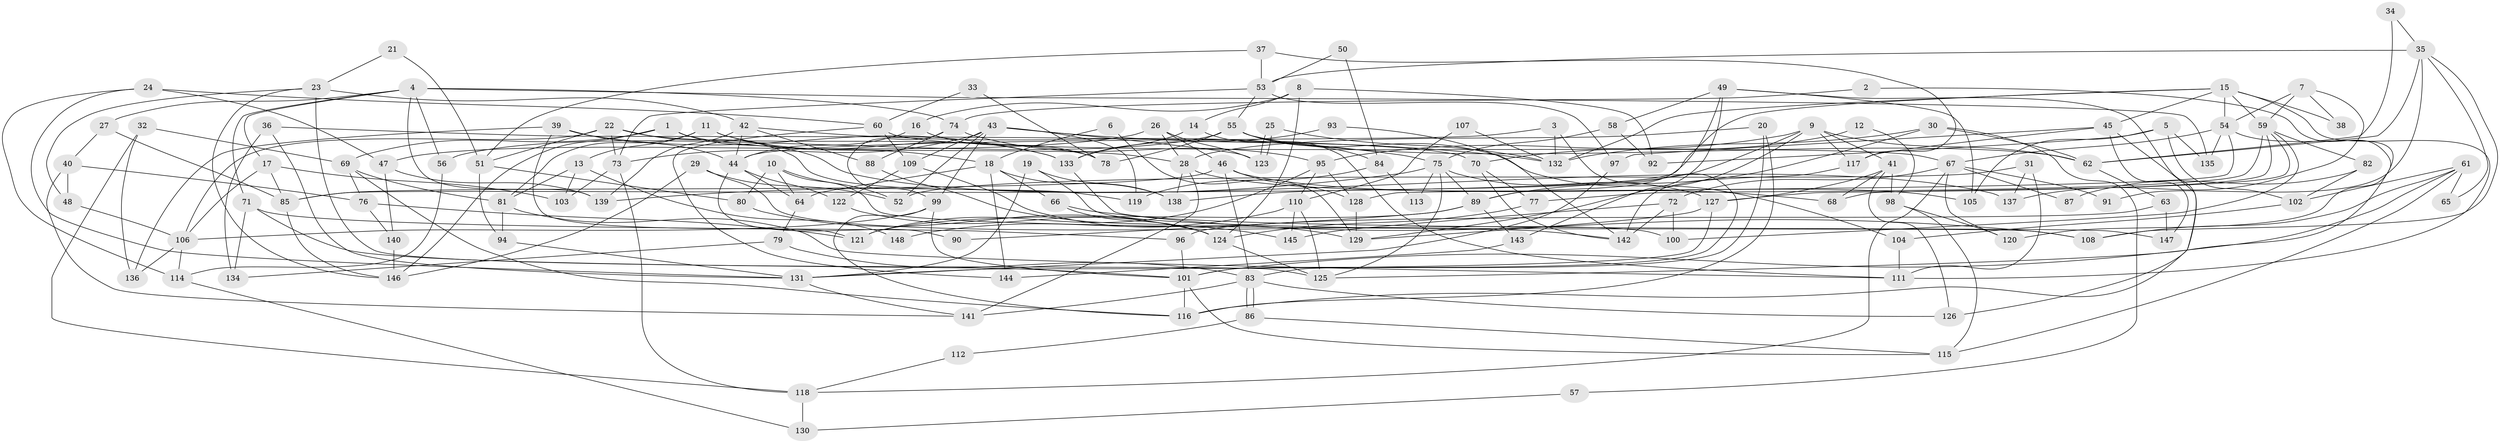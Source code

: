 // Generated by graph-tools (version 1.1) at 2025/02/03/09/25 03:02:06]
// undirected, 148 vertices, 296 edges
graph export_dot {
graph [start="1"]
  node [color=gray90,style=filled];
  1;
  2;
  3;
  4;
  5;
  6;
  7;
  8;
  9;
  10;
  11;
  12;
  13;
  14;
  15;
  16;
  17;
  18;
  19;
  20;
  21;
  22;
  23;
  24;
  25;
  26;
  27;
  28;
  29;
  30;
  31;
  32;
  33;
  34;
  35;
  36;
  37;
  38;
  39;
  40;
  41;
  42;
  43;
  44;
  45;
  46;
  47;
  48;
  49;
  50;
  51;
  52;
  53;
  54;
  55;
  56;
  57;
  58;
  59;
  60;
  61;
  62;
  63;
  64;
  65;
  66;
  67;
  68;
  69;
  70;
  71;
  72;
  73;
  74;
  75;
  76;
  77;
  78;
  79;
  80;
  81;
  82;
  83;
  84;
  85;
  86;
  87;
  88;
  89;
  90;
  91;
  92;
  93;
  94;
  95;
  96;
  97;
  98;
  99;
  100;
  101;
  102;
  103;
  104;
  105;
  106;
  107;
  108;
  109;
  110;
  111;
  112;
  113;
  114;
  115;
  116;
  117;
  118;
  119;
  120;
  121;
  122;
  123;
  124;
  125;
  126;
  127;
  128;
  129;
  130;
  131;
  132;
  133;
  134;
  135;
  136;
  137;
  138;
  139;
  140;
  141;
  142;
  143;
  144;
  145;
  146;
  147;
  148;
  1 -- 146;
  1 -- 28;
  1 -- 69;
  1 -- 137;
  2 -- 120;
  2 -- 74;
  3 -- 101;
  3 -- 132;
  3 -- 44;
  4 -- 74;
  4 -- 139;
  4 -- 17;
  4 -- 27;
  4 -- 56;
  4 -- 71;
  4 -- 135;
  5 -- 92;
  5 -- 105;
  5 -- 102;
  5 -- 135;
  6 -- 18;
  6 -- 129;
  7 -- 59;
  7 -- 54;
  7 -- 38;
  7 -- 137;
  8 -- 124;
  8 -- 16;
  8 -- 14;
  8 -- 92;
  9 -- 129;
  9 -- 95;
  9 -- 41;
  9 -- 62;
  9 -- 117;
  9 -- 138;
  10 -- 80;
  10 -- 52;
  10 -- 64;
  10 -- 108;
  11 -- 18;
  11 -- 81;
  11 -- 13;
  11 -- 133;
  12 -- 98;
  12 -- 70;
  13 -- 81;
  13 -- 103;
  13 -- 148;
  14 -- 111;
  14 -- 133;
  15 -- 45;
  15 -- 54;
  15 -- 38;
  15 -- 59;
  15 -- 85;
  15 -- 111;
  15 -- 132;
  16 -- 44;
  16 -- 78;
  17 -- 85;
  17 -- 103;
  17 -- 106;
  18 -- 64;
  18 -- 138;
  18 -- 66;
  18 -- 144;
  19 -- 131;
  19 -- 138;
  19 -- 142;
  20 -- 83;
  20 -- 116;
  20 -- 28;
  21 -- 23;
  21 -- 51;
  22 -- 51;
  22 -- 106;
  22 -- 73;
  22 -- 78;
  22 -- 119;
  23 -- 42;
  23 -- 48;
  23 -- 125;
  23 -- 146;
  24 -- 60;
  24 -- 47;
  24 -- 114;
  24 -- 131;
  25 -- 123;
  25 -- 123;
  25 -- 132;
  26 -- 46;
  26 -- 47;
  26 -- 28;
  26 -- 123;
  27 -- 40;
  27 -- 85;
  28 -- 68;
  28 -- 138;
  28 -- 141;
  29 -- 146;
  29 -- 52;
  29 -- 100;
  30 -- 132;
  30 -- 62;
  30 -- 57;
  30 -- 89;
  31 -- 111;
  31 -- 137;
  31 -- 52;
  32 -- 136;
  32 -- 69;
  32 -- 118;
  33 -- 78;
  33 -- 60;
  34 -- 35;
  34 -- 62;
  35 -- 108;
  35 -- 62;
  35 -- 53;
  35 -- 65;
  35 -- 91;
  36 -- 134;
  36 -- 131;
  36 -- 70;
  37 -- 117;
  37 -- 53;
  37 -- 51;
  39 -- 133;
  39 -- 121;
  39 -- 44;
  39 -- 136;
  40 -- 141;
  40 -- 76;
  40 -- 48;
  41 -- 68;
  41 -- 98;
  41 -- 126;
  41 -- 127;
  42 -- 75;
  42 -- 44;
  42 -- 88;
  42 -- 139;
  43 -- 123;
  43 -- 73;
  43 -- 52;
  43 -- 99;
  43 -- 109;
  43 -- 119;
  43 -- 132;
  44 -- 64;
  44 -- 90;
  44 -- 122;
  45 -- 117;
  45 -- 97;
  45 -- 116;
  45 -- 147;
  46 -- 83;
  46 -- 85;
  46 -- 105;
  46 -- 128;
  47 -- 139;
  47 -- 140;
  48 -- 106;
  49 -- 126;
  49 -- 143;
  49 -- 58;
  49 -- 89;
  49 -- 105;
  50 -- 84;
  50 -- 53;
  51 -- 94;
  51 -- 80;
  53 -- 73;
  53 -- 55;
  53 -- 97;
  54 -- 135;
  54 -- 125;
  54 -- 67;
  54 -- 128;
  55 -- 56;
  55 -- 62;
  55 -- 78;
  55 -- 84;
  55 -- 104;
  56 -- 114;
  57 -- 130;
  58 -- 75;
  58 -- 92;
  59 -- 127;
  59 -- 68;
  59 -- 77;
  59 -- 82;
  59 -- 100;
  60 -- 109;
  60 -- 67;
  60 -- 144;
  61 -- 108;
  61 -- 101;
  61 -- 65;
  61 -- 102;
  61 -- 115;
  62 -- 63;
  63 -- 147;
  63 -- 96;
  64 -- 79;
  66 -- 124;
  66 -- 108;
  67 -- 118;
  67 -- 72;
  67 -- 87;
  67 -- 91;
  67 -- 120;
  69 -- 116;
  69 -- 76;
  69 -- 81;
  70 -- 142;
  70 -- 77;
  71 -- 101;
  71 -- 96;
  71 -- 134;
  72 -- 100;
  72 -- 142;
  72 -- 145;
  73 -- 103;
  73 -- 118;
  74 -- 88;
  74 -- 99;
  74 -- 95;
  75 -- 89;
  75 -- 127;
  75 -- 113;
  75 -- 125;
  75 -- 139;
  76 -- 121;
  76 -- 140;
  77 -- 124;
  79 -- 83;
  79 -- 134;
  80 -- 124;
  81 -- 111;
  81 -- 94;
  82 -- 102;
  82 -- 87;
  83 -- 141;
  83 -- 86;
  83 -- 86;
  83 -- 126;
  84 -- 119;
  84 -- 113;
  85 -- 146;
  86 -- 115;
  86 -- 112;
  88 -- 145;
  89 -- 90;
  89 -- 121;
  89 -- 143;
  93 -- 142;
  93 -- 133;
  94 -- 131;
  95 -- 128;
  95 -- 110;
  95 -- 121;
  96 -- 101;
  97 -- 131;
  98 -- 115;
  98 -- 120;
  99 -- 116;
  99 -- 101;
  99 -- 106;
  101 -- 115;
  101 -- 116;
  102 -- 104;
  104 -- 111;
  106 -- 114;
  106 -- 136;
  107 -- 110;
  107 -- 132;
  109 -- 122;
  109 -- 129;
  110 -- 125;
  110 -- 145;
  110 -- 148;
  112 -- 118;
  114 -- 130;
  117 -- 142;
  118 -- 130;
  122 -- 124;
  124 -- 125;
  127 -- 129;
  127 -- 131;
  128 -- 129;
  131 -- 141;
  133 -- 147;
  140 -- 146;
  143 -- 144;
}
